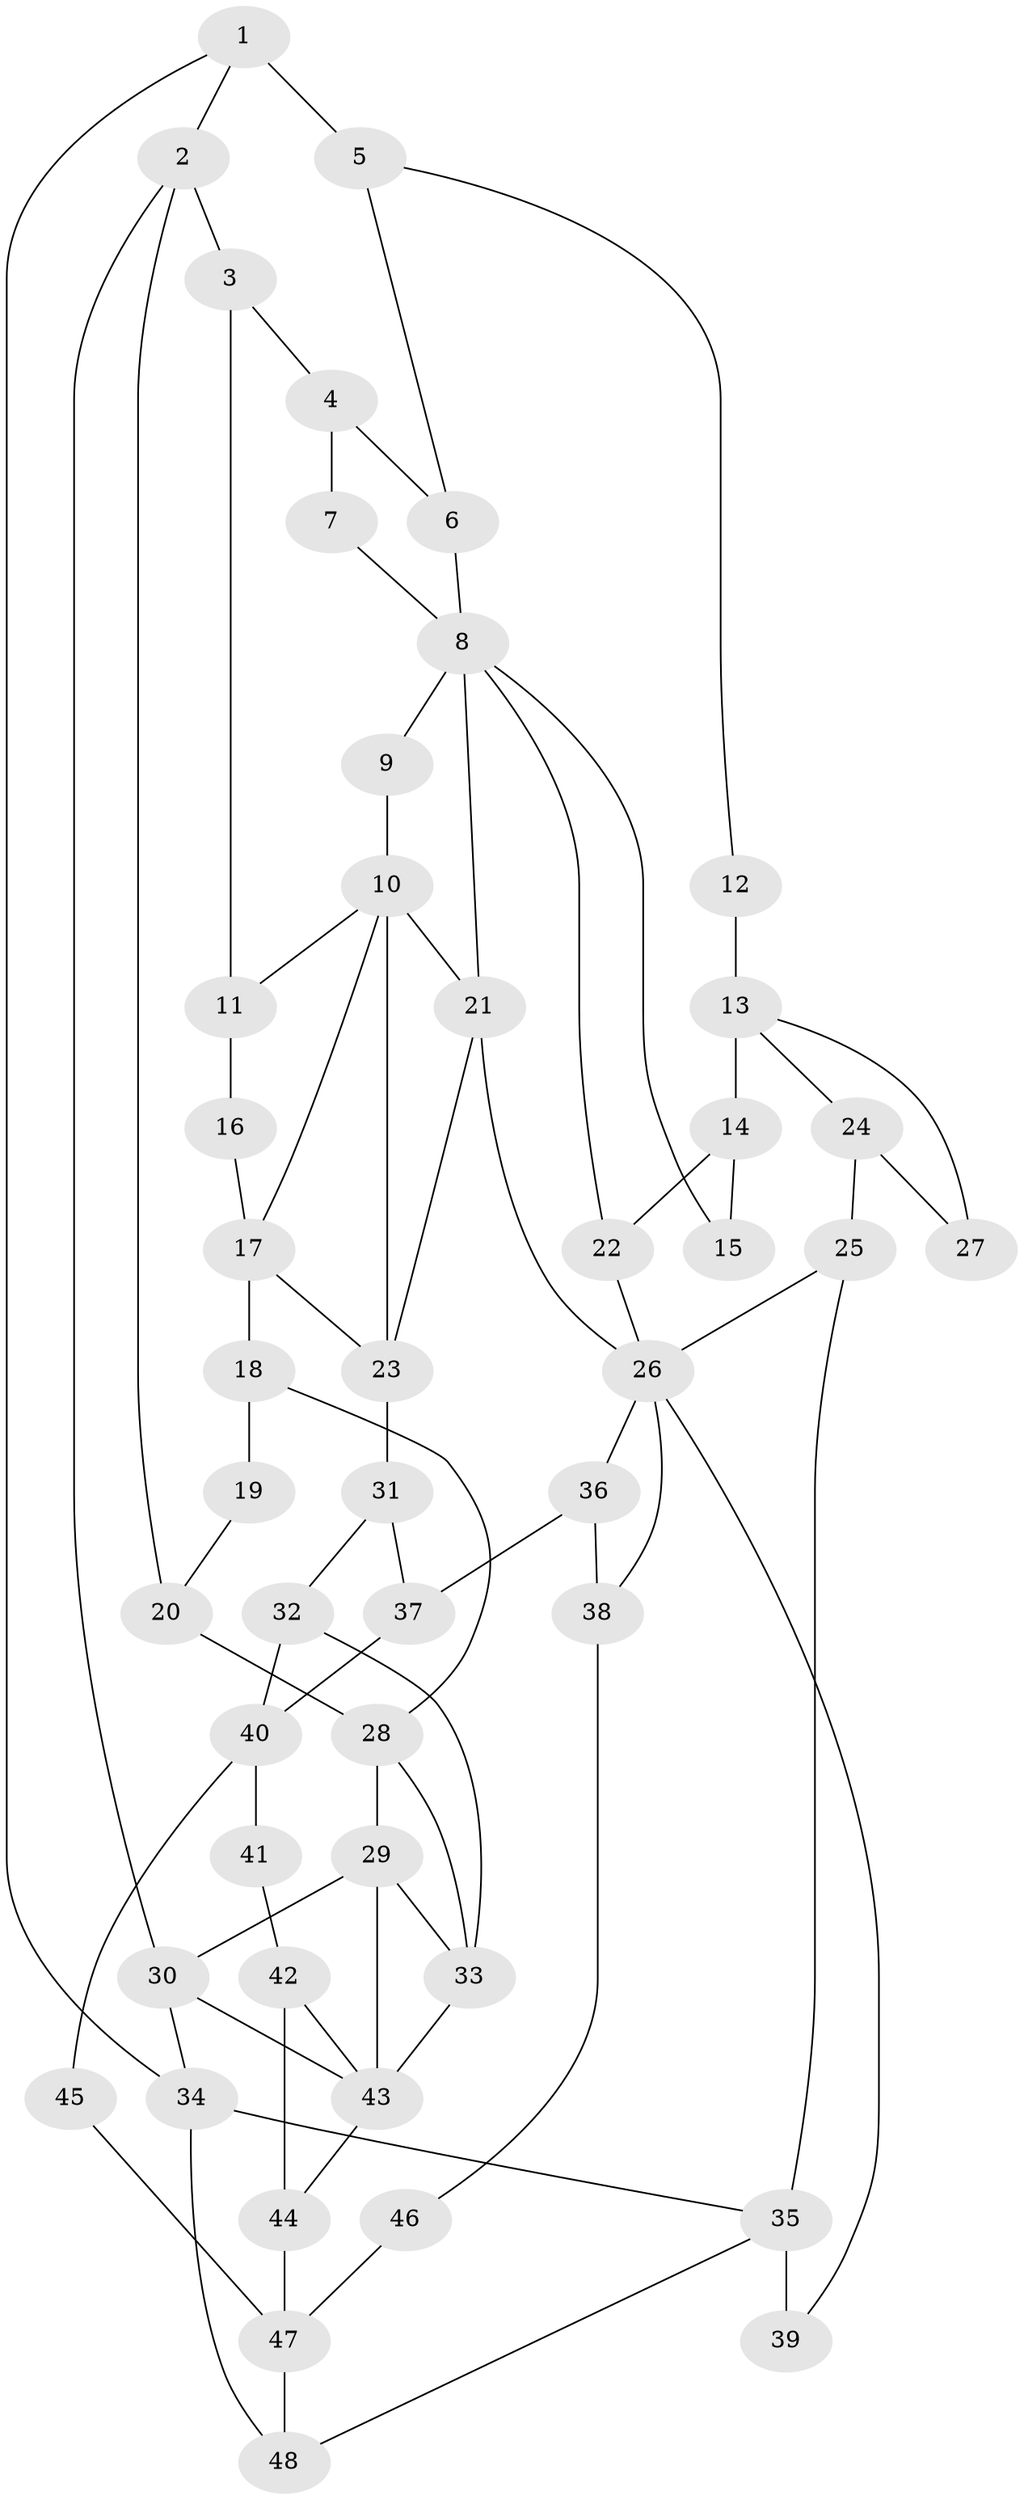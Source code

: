 // original degree distribution, {3: 0.03125, 6: 0.2604166666666667, 5: 0.4479166666666667, 4: 0.2604166666666667}
// Generated by graph-tools (version 1.1) at 2025/38/03/09/25 02:38:41]
// undirected, 48 vertices, 78 edges
graph export_dot {
graph [start="1"]
  node [color=gray90,style=filled];
  1;
  2;
  3;
  4;
  5;
  6;
  7;
  8;
  9;
  10;
  11;
  12;
  13;
  14;
  15;
  16;
  17;
  18;
  19;
  20;
  21;
  22;
  23;
  24;
  25;
  26;
  27;
  28;
  29;
  30;
  31;
  32;
  33;
  34;
  35;
  36;
  37;
  38;
  39;
  40;
  41;
  42;
  43;
  44;
  45;
  46;
  47;
  48;
  1 -- 2 [weight=1.0];
  1 -- 5 [weight=2.0];
  1 -- 34 [weight=1.0];
  2 -- 3 [weight=1.0];
  2 -- 20 [weight=1.0];
  2 -- 30 [weight=1.0];
  3 -- 4 [weight=1.0];
  3 -- 11 [weight=1.0];
  4 -- 6 [weight=1.0];
  4 -- 7 [weight=2.0];
  5 -- 6 [weight=1.0];
  5 -- 12 [weight=1.0];
  6 -- 8 [weight=1.0];
  7 -- 8 [weight=1.0];
  8 -- 9 [weight=1.0];
  8 -- 15 [weight=1.0];
  8 -- 21 [weight=1.0];
  8 -- 22 [weight=1.0];
  9 -- 10 [weight=2.0];
  10 -- 11 [weight=1.0];
  10 -- 17 [weight=1.0];
  10 -- 21 [weight=1.0];
  10 -- 23 [weight=1.0];
  11 -- 16 [weight=1.0];
  12 -- 13 [weight=2.0];
  13 -- 14 [weight=2.0];
  13 -- 24 [weight=1.0];
  13 -- 27 [weight=1.0];
  14 -- 15 [weight=2.0];
  14 -- 22 [weight=1.0];
  16 -- 17 [weight=2.0];
  17 -- 18 [weight=2.0];
  17 -- 23 [weight=1.0];
  18 -- 19 [weight=2.0];
  18 -- 28 [weight=1.0];
  19 -- 20 [weight=1.0];
  20 -- 28 [weight=1.0];
  21 -- 23 [weight=1.0];
  21 -- 26 [weight=1.0];
  22 -- 26 [weight=1.0];
  23 -- 31 [weight=1.0];
  24 -- 25 [weight=2.0];
  24 -- 27 [weight=2.0];
  25 -- 26 [weight=1.0];
  25 -- 35 [weight=2.0];
  26 -- 36 [weight=1.0];
  26 -- 38 [weight=1.0];
  26 -- 39 [weight=1.0];
  28 -- 29 [weight=2.0];
  28 -- 33 [weight=1.0];
  29 -- 30 [weight=1.0];
  29 -- 33 [weight=1.0];
  29 -- 43 [weight=2.0];
  30 -- 34 [weight=1.0];
  30 -- 43 [weight=1.0];
  31 -- 32 [weight=1.0];
  31 -- 37 [weight=1.0];
  32 -- 33 [weight=1.0];
  32 -- 40 [weight=1.0];
  33 -- 43 [weight=1.0];
  34 -- 35 [weight=1.0];
  34 -- 48 [weight=1.0];
  35 -- 39 [weight=2.0];
  35 -- 48 [weight=1.0];
  36 -- 37 [weight=1.0];
  36 -- 38 [weight=1.0];
  37 -- 40 [weight=1.0];
  38 -- 46 [weight=1.0];
  40 -- 41 [weight=2.0];
  40 -- 45 [weight=2.0];
  41 -- 42 [weight=1.0];
  42 -- 43 [weight=1.0];
  42 -- 44 [weight=1.0];
  43 -- 44 [weight=1.0];
  44 -- 47 [weight=1.0];
  45 -- 47 [weight=2.0];
  46 -- 47 [weight=2.0];
  47 -- 48 [weight=1.0];
}
